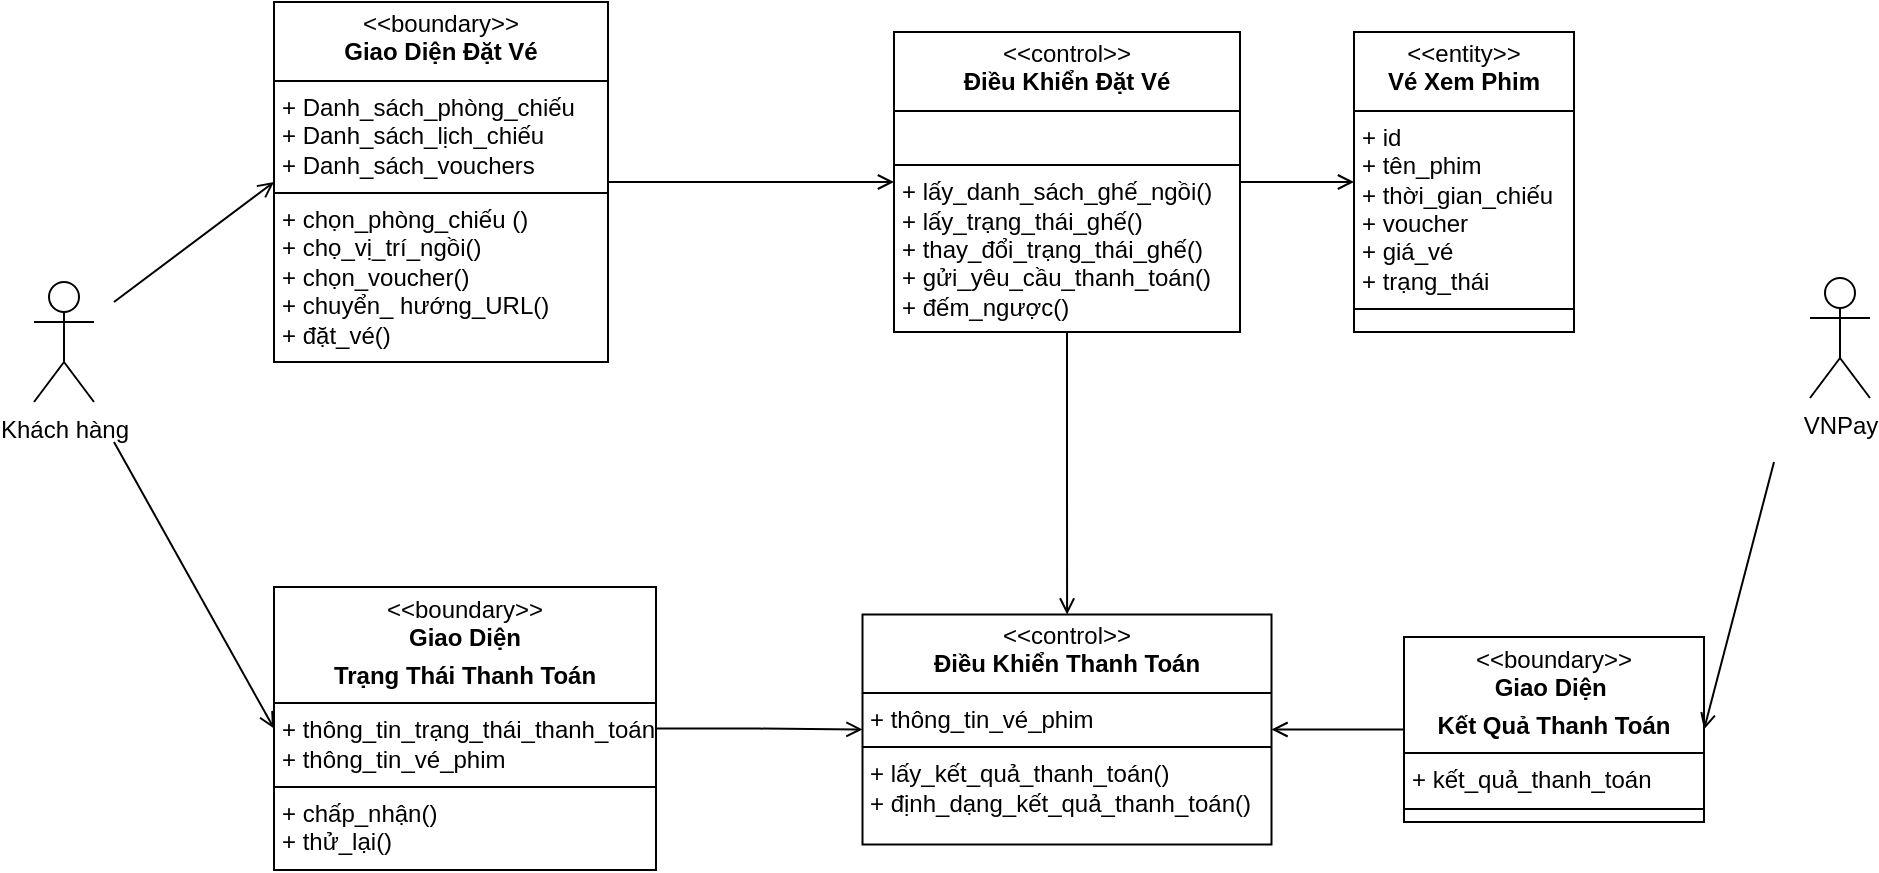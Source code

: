<mxfile version="26.0.16">
  <diagram name="Page-1" id="qu9KSW49z8w4pG7Kf94g">
    <mxGraphModel dx="1050" dy="621" grid="0" gridSize="10" guides="1" tooltips="1" connect="1" arrows="1" fold="1" page="0" pageScale="1" pageWidth="1700" pageHeight="1100" math="0" shadow="0">
      <root>
        <mxCell id="0" />
        <mxCell id="1" parent="0" />
        <mxCell id="bMcOlPjyYvG9kbO4Z2FB-31" style="edgeStyle=orthogonalEdgeStyle;rounded=0;orthogonalLoop=1;jettySize=auto;html=1;exitX=1;exitY=0.5;exitDx=0;exitDy=0;entryX=0;entryY=0.5;entryDx=0;entryDy=0;endArrow=open;endFill=0;" parent="1" source="bMcOlPjyYvG9kbO4Z2FB-10" target="bMcOlPjyYvG9kbO4Z2FB-11" edge="1">
          <mxGeometry relative="1" as="geometry" />
        </mxCell>
        <mxCell id="bMcOlPjyYvG9kbO4Z2FB-10" value="&lt;p style=&quot;margin:0px;margin-top:4px;text-align:center;&quot;&gt;&amp;lt;&amp;lt;boundary&amp;gt;&amp;gt;&lt;br&gt;&lt;b&gt;Giao Diện Đặt Vé&lt;/b&gt;&lt;/p&gt;&lt;hr size=&quot;1&quot; style=&quot;border-style:solid;&quot;&gt;&lt;p style=&quot;margin:0px;margin-left:4px;&quot;&gt;+ Danh_sách_phòng_chiếu&lt;/p&gt;&lt;p style=&quot;margin:0px;margin-left:4px;&quot;&gt;+ Danh_sách_lịch_chiếu&lt;br&gt;+ Danh_sách_vouchers&lt;/p&gt;&lt;hr size=&quot;1&quot; style=&quot;border-style:solid;&quot;&gt;&lt;p style=&quot;margin:0px;margin-left:4px;&quot;&gt;+ chọn_phòng_chiếu ()&lt;/p&gt;&lt;p style=&quot;margin:0px;margin-left:4px;&quot;&gt;+ chọ_vị_trí_ngồi()&lt;br&gt;+ chọn_voucher()&lt;/p&gt;&lt;p style=&quot;margin:0px;margin-left:4px;&quot;&gt;+ chuyển_ hướng_URL()&lt;/p&gt;&lt;p style=&quot;margin:0px;margin-left:4px;&quot;&gt;+ đặt_vé()&lt;/p&gt;" style="verticalAlign=top;align=left;overflow=fill;html=1;whiteSpace=wrap;" parent="1" vertex="1">
          <mxGeometry x="280" y="230" width="167" height="180" as="geometry" />
        </mxCell>
        <mxCell id="bMcOlPjyYvG9kbO4Z2FB-32" style="edgeStyle=orthogonalEdgeStyle;rounded=0;orthogonalLoop=1;jettySize=auto;html=1;exitX=1;exitY=0.5;exitDx=0;exitDy=0;entryX=0;entryY=0.5;entryDx=0;entryDy=0;endArrow=open;endFill=0;" parent="1" source="bMcOlPjyYvG9kbO4Z2FB-11" target="bMcOlPjyYvG9kbO4Z2FB-25" edge="1">
          <mxGeometry relative="1" as="geometry" />
        </mxCell>
        <mxCell id="bMcOlPjyYvG9kbO4Z2FB-33" style="edgeStyle=orthogonalEdgeStyle;rounded=0;orthogonalLoop=1;jettySize=auto;html=1;exitX=0.5;exitY=1;exitDx=0;exitDy=0;endArrow=open;endFill=0;" parent="1" source="bMcOlPjyYvG9kbO4Z2FB-11" target="bMcOlPjyYvG9kbO4Z2FB-12" edge="1">
          <mxGeometry relative="1" as="geometry" />
        </mxCell>
        <mxCell id="bMcOlPjyYvG9kbO4Z2FB-11" value="&lt;p style=&quot;margin:0px;margin-top:4px;text-align:center;&quot;&gt;&amp;lt;&amp;lt;control&amp;gt;&amp;gt;&lt;br&gt;&lt;b&gt;Điều Khiển Đặt Vé&lt;/b&gt;&lt;/p&gt;&lt;hr size=&quot;1&quot; style=&quot;border-style:solid;&quot;&gt;&lt;p style=&quot;margin:0px;margin-left:4px;&quot;&gt;&lt;br&gt;&lt;/p&gt;&lt;hr size=&quot;1&quot; style=&quot;border-style:solid;&quot;&gt;&lt;p style=&quot;margin:0px;margin-left:4px;&quot;&gt;+ lấy_danh_sách_ghế_ngồi()&lt;/p&gt;&lt;p style=&quot;margin:0px;margin-left:4px;&quot;&gt;+ lấy_trạng_thái_ghế()&lt;/p&gt;&lt;p style=&quot;margin:0px;margin-left:4px;&quot;&gt;+ thay_đổi_t&lt;span style=&quot;background-color: transparent; color: light-dark(rgb(0, 0, 0), rgb(255, 255, 255));&quot;&gt;rạng_thái_ghế()&lt;/span&gt;&lt;/p&gt;&lt;p style=&quot;margin:0px;margin-left:4px;&quot;&gt;+ gửi_yêu_cầu_thanh_toán()&lt;/p&gt;&lt;p style=&quot;margin:0px;margin-left:4px;&quot;&gt;+ đếm_ngược()&lt;/p&gt;" style="verticalAlign=top;align=left;overflow=fill;html=1;whiteSpace=wrap;" parent="1" vertex="1">
          <mxGeometry x="590" y="245" width="173" height="150" as="geometry" />
        </mxCell>
        <mxCell id="bMcOlPjyYvG9kbO4Z2FB-34" style="edgeStyle=orthogonalEdgeStyle;rounded=0;orthogonalLoop=1;jettySize=auto;html=1;exitX=1;exitY=0.5;exitDx=0;exitDy=0;entryX=0;entryY=0.5;entryDx=0;entryDy=0;endArrow=open;endFill=0;" parent="1" source="bMcOlPjyYvG9kbO4Z2FB-13" target="bMcOlPjyYvG9kbO4Z2FB-12" edge="1">
          <mxGeometry relative="1" as="geometry" />
        </mxCell>
        <mxCell id="bMcOlPjyYvG9kbO4Z2FB-12" value="&lt;p style=&quot;margin:0px;margin-top:4px;text-align:center;&quot;&gt;&amp;lt;&amp;lt;control&amp;gt;&amp;gt;&lt;br&gt;&lt;b&gt;Điều Khiển Thanh Toán&lt;/b&gt;&lt;/p&gt;&lt;hr size=&quot;1&quot; style=&quot;border-style:solid;&quot;&gt;&lt;p style=&quot;margin:0px;margin-left:4px;&quot;&gt;+ thông_tin_vé_phim&lt;/p&gt;&lt;hr size=&quot;1&quot; style=&quot;border-style:solid;&quot;&gt;&lt;p style=&quot;margin:0px;margin-left:4px;&quot;&gt;+ lấy_kết_quả_thanh_toán()&lt;/p&gt;&lt;p style=&quot;margin:0px;margin-left:4px;&quot;&gt;+ định_dạng_kết_quả_thanh_toán()&lt;/p&gt;" style="verticalAlign=top;align=left;overflow=fill;html=1;whiteSpace=wrap;" parent="1" vertex="1">
          <mxGeometry x="574.25" y="536.25" width="204.5" height="115" as="geometry" />
        </mxCell>
        <mxCell id="bMcOlPjyYvG9kbO4Z2FB-13" value="&lt;p style=&quot;margin:0px;margin-top:4px;text-align:center;&quot;&gt;&amp;lt;&amp;lt;boundary&amp;gt;&amp;gt;&lt;br&gt;&lt;b&gt;Giao Diện&lt;/b&gt;&lt;/p&gt;&lt;p style=&quot;margin:0px;margin-top:4px;text-align:center;&quot;&gt;&lt;b&gt;Trạng Thái Thanh Toán&lt;/b&gt;&lt;/p&gt;&lt;hr size=&quot;1&quot; style=&quot;border-style:solid;&quot;&gt;&lt;p style=&quot;margin:0px;margin-left:4px;&quot;&gt;+ thông_tin_trạng_thái_thanh_toán&lt;br&gt;&lt;/p&gt;&lt;p style=&quot;margin:0px;margin-left:4px;&quot;&gt;+ thông_tin_vé_phim&lt;/p&gt;&lt;hr size=&quot;1&quot; style=&quot;border-style:solid;&quot;&gt;&lt;p style=&quot;margin:0px;margin-left:4px;&quot;&gt;+ chấp_nhận()&lt;br&gt;&lt;/p&gt;&lt;p style=&quot;margin:0px;margin-left:4px;&quot;&gt;+ thử_lại()&lt;/p&gt;" style="verticalAlign=top;align=left;overflow=fill;html=1;whiteSpace=wrap;" parent="1" vertex="1">
          <mxGeometry x="280" y="522.5" width="191" height="141.5" as="geometry" />
        </mxCell>
        <mxCell id="bMcOlPjyYvG9kbO4Z2FB-16" value="&lt;p style=&quot;margin:0px;margin-top:4px;text-align:center;&quot;&gt;&amp;lt;&amp;lt;boundary&amp;gt;&amp;gt;&lt;br&gt;&lt;b&gt;Giao Diện&amp;nbsp;&lt;/b&gt;&lt;/p&gt;&lt;p style=&quot;margin:0px;margin-top:4px;text-align:center;&quot;&gt;&lt;b&gt;Kết Quả Thanh Toán&lt;/b&gt;&lt;/p&gt;&lt;hr size=&quot;1&quot; style=&quot;border-style:solid;&quot;&gt;&lt;p style=&quot;margin:0px;margin-left:4px;&quot;&gt;+ kết_quả_thanh_toán&lt;/p&gt;&lt;hr size=&quot;1&quot; style=&quot;border-style:solid;&quot;&gt;&lt;p style=&quot;margin:0px;margin-left:4px;&quot;&gt;&lt;br&gt;&lt;/p&gt;" style="verticalAlign=top;align=left;overflow=fill;html=1;whiteSpace=wrap;" parent="1" vertex="1">
          <mxGeometry x="845" y="547.5" width="150" height="92.5" as="geometry" />
        </mxCell>
        <mxCell id="bMcOlPjyYvG9kbO4Z2FB-25" value="&lt;p style=&quot;margin:0px;margin-top:4px;text-align:center;&quot;&gt;&amp;lt;&amp;lt;entity&amp;gt;&amp;gt;&lt;br&gt;&lt;b&gt;Vé Xem Phim&lt;/b&gt;&lt;/p&gt;&lt;hr size=&quot;1&quot; style=&quot;border-style:solid;&quot;&gt;&lt;p style=&quot;margin:0px;margin-left:4px;&quot;&gt;+ id&lt;/p&gt;&lt;p style=&quot;margin:0px;margin-left:4px;&quot;&gt;+ tên_phim&lt;/p&gt;&lt;p style=&quot;margin:0px;margin-left:4px;&quot;&gt;+ thời_gian_chiếu&lt;/p&gt;&lt;p style=&quot;margin:0px;margin-left:4px;&quot;&gt;+ voucher&lt;/p&gt;&lt;p style=&quot;margin:0px;margin-left:4px;&quot;&gt;+ giá_vé&lt;/p&gt;&lt;p style=&quot;margin:0px;margin-left:4px;&quot;&gt;+ trạng_thái&lt;/p&gt;&lt;hr size=&quot;1&quot; style=&quot;border-style:solid;&quot;&gt;&lt;p style=&quot;margin:0px;margin-left:4px;&quot;&gt;&lt;br&gt;&lt;/p&gt;" style="verticalAlign=top;align=left;overflow=fill;html=1;whiteSpace=wrap;" parent="1" vertex="1">
          <mxGeometry x="820" y="245" width="110" height="150" as="geometry" />
        </mxCell>
        <mxCell id="bMcOlPjyYvG9kbO4Z2FB-26" value="Khách hàng" style="shape=umlActor;verticalLabelPosition=bottom;verticalAlign=top;html=1;outlineConnect=0;" parent="1" vertex="1">
          <mxGeometry x="160" y="370" width="30" height="60" as="geometry" />
        </mxCell>
        <mxCell id="bMcOlPjyYvG9kbO4Z2FB-27" value="VNPay" style="shape=umlActor;verticalLabelPosition=bottom;verticalAlign=top;html=1;outlineConnect=0;" parent="1" vertex="1">
          <mxGeometry x="1048" y="368" width="30" height="60" as="geometry" />
        </mxCell>
        <mxCell id="bMcOlPjyYvG9kbO4Z2FB-30" value="" style="endArrow=open;html=1;rounded=0;entryX=0;entryY=0.5;entryDx=0;entryDy=0;endFill=0;" parent="1" target="bMcOlPjyYvG9kbO4Z2FB-10" edge="1">
          <mxGeometry width="50" height="50" relative="1" as="geometry">
            <mxPoint x="200" y="380" as="sourcePoint" />
            <mxPoint x="650" y="320" as="targetPoint" />
          </mxGeometry>
        </mxCell>
        <mxCell id="bMcOlPjyYvG9kbO4Z2FB-37" value="" style="endArrow=open;html=1;rounded=0;entryX=1;entryY=0.5;entryDx=0;entryDy=0;endFill=0;" parent="1" target="bMcOlPjyYvG9kbO4Z2FB-16" edge="1">
          <mxGeometry width="50" height="50" relative="1" as="geometry">
            <mxPoint x="1030" y="460" as="sourcePoint" />
            <mxPoint x="650" y="320" as="targetPoint" />
          </mxGeometry>
        </mxCell>
        <mxCell id="bMcOlPjyYvG9kbO4Z2FB-38" value="" style="endArrow=open;html=1;rounded=0;entryX=1;entryY=0.5;entryDx=0;entryDy=0;endFill=0;exitX=0;exitY=0.5;exitDx=0;exitDy=0;" parent="1" source="bMcOlPjyYvG9kbO4Z2FB-16" target="bMcOlPjyYvG9kbO4Z2FB-12" edge="1">
          <mxGeometry width="50" height="50" relative="1" as="geometry">
            <mxPoint x="1130" y="449" as="sourcePoint" />
            <mxPoint x="970" y="600" as="targetPoint" />
          </mxGeometry>
        </mxCell>
        <mxCell id="bMcOlPjyYvG9kbO4Z2FB-46" value="" style="endArrow=open;html=1;rounded=0;entryX=0;entryY=0.5;entryDx=0;entryDy=0;endFill=0;" parent="1" target="bMcOlPjyYvG9kbO4Z2FB-13" edge="1">
          <mxGeometry width="50" height="50" relative="1" as="geometry">
            <mxPoint x="200" y="450" as="sourcePoint" />
            <mxPoint x="540" y="350" as="targetPoint" />
          </mxGeometry>
        </mxCell>
      </root>
    </mxGraphModel>
  </diagram>
</mxfile>

